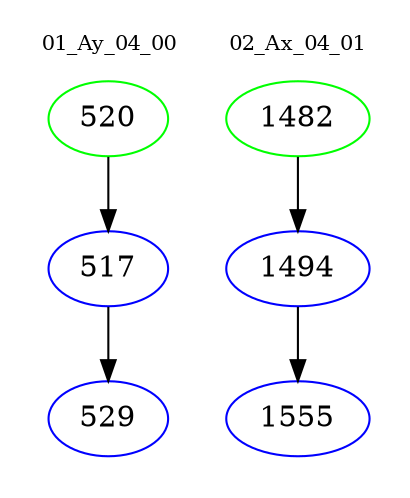 digraph{
subgraph cluster_0 {
color = white
label = "01_Ay_04_00";
fontsize=10;
T0_520 [label="520", color="green"]
T0_520 -> T0_517 [color="black"]
T0_517 [label="517", color="blue"]
T0_517 -> T0_529 [color="black"]
T0_529 [label="529", color="blue"]
}
subgraph cluster_1 {
color = white
label = "02_Ax_04_01";
fontsize=10;
T1_1482 [label="1482", color="green"]
T1_1482 -> T1_1494 [color="black"]
T1_1494 [label="1494", color="blue"]
T1_1494 -> T1_1555 [color="black"]
T1_1555 [label="1555", color="blue"]
}
}
